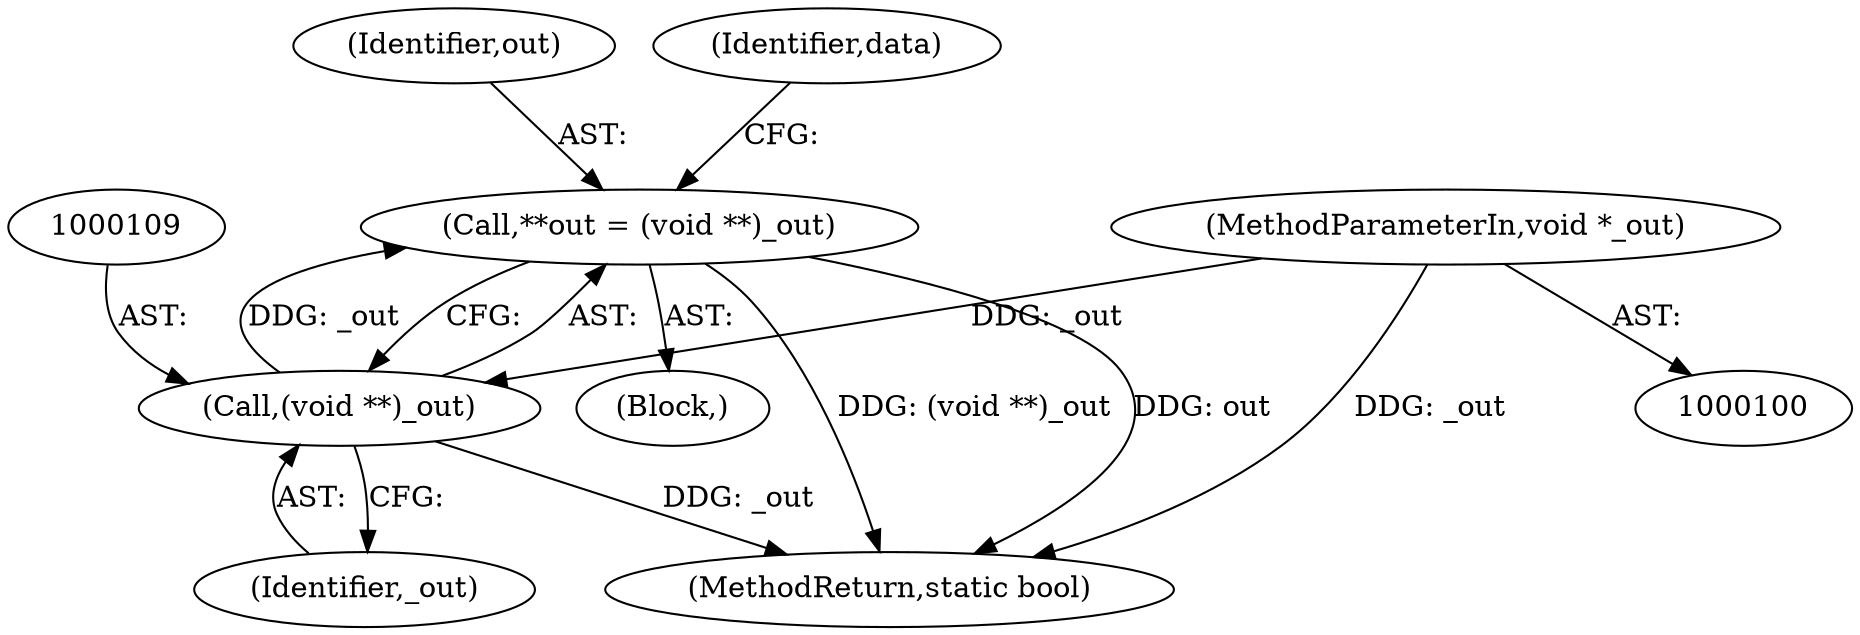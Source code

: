 digraph "0_samba_530d50a1abdcdf4d1775652d4c456c1274d83d8d_2@pointer" {
"1000106" [label="(Call,**out = (void **)_out)"];
"1000108" [label="(Call,(void **)_out)"];
"1000103" [label="(MethodParameterIn,void *_out)"];
"1000108" [label="(Call,(void **)_out)"];
"1000104" [label="(Block,)"];
"1000103" [label="(MethodParameterIn,void *_out)"];
"1000110" [label="(Identifier,_out)"];
"1000107" [label="(Identifier,out)"];
"1000106" [label="(Call,**out = (void **)_out)"];
"1000278" [label="(MethodReturn,static bool)"];
"1000113" [label="(Identifier,data)"];
"1000106" -> "1000104"  [label="AST: "];
"1000106" -> "1000108"  [label="CFG: "];
"1000107" -> "1000106"  [label="AST: "];
"1000108" -> "1000106"  [label="AST: "];
"1000113" -> "1000106"  [label="CFG: "];
"1000106" -> "1000278"  [label="DDG: (void **)_out"];
"1000106" -> "1000278"  [label="DDG: out"];
"1000108" -> "1000106"  [label="DDG: _out"];
"1000108" -> "1000110"  [label="CFG: "];
"1000109" -> "1000108"  [label="AST: "];
"1000110" -> "1000108"  [label="AST: "];
"1000108" -> "1000278"  [label="DDG: _out"];
"1000103" -> "1000108"  [label="DDG: _out"];
"1000103" -> "1000100"  [label="AST: "];
"1000103" -> "1000278"  [label="DDG: _out"];
}
